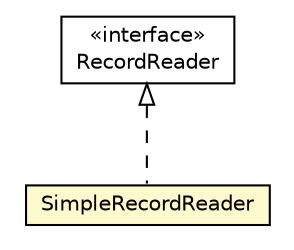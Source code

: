#!/usr/local/bin/dot
#
# Class diagram 
# Generated by UMLGraph version R5_6-24-gf6e263 (http://www.umlgraph.org/)
#

digraph G {
	edge [fontname="Helvetica",fontsize=10,labelfontname="Helvetica",labelfontsize=10];
	node [fontname="Helvetica",fontsize=10,shape=plaintext];
	nodesep=0.25;
	ranksep=0.5;
	// com.orientechnologies.orient.core.db.document.ODatabaseDocumentTx.RecordReader
	c1331410 [label=<<table title="com.orientechnologies.orient.core.db.document.ODatabaseDocumentTx.RecordReader" border="0" cellborder="1" cellspacing="0" cellpadding="2" port="p" href="./ODatabaseDocumentTx.RecordReader.html">
		<tr><td><table border="0" cellspacing="0" cellpadding="1">
<tr><td align="center" balign="center"> &#171;interface&#187; </td></tr>
<tr><td align="center" balign="center"> RecordReader </td></tr>
		</table></td></tr>
		</table>>, URL="./ODatabaseDocumentTx.RecordReader.html", fontname="Helvetica", fontcolor="black", fontsize=10.0];
	// com.orientechnologies.orient.core.db.document.ODatabaseDocumentTx.SimpleRecordReader
	c1331411 [label=<<table title="com.orientechnologies.orient.core.db.document.ODatabaseDocumentTx.SimpleRecordReader" border="0" cellborder="1" cellspacing="0" cellpadding="2" port="p" bgcolor="lemonChiffon" href="./ODatabaseDocumentTx.SimpleRecordReader.html">
		<tr><td><table border="0" cellspacing="0" cellpadding="1">
<tr><td align="center" balign="center"> SimpleRecordReader </td></tr>
		</table></td></tr>
		</table>>, URL="./ODatabaseDocumentTx.SimpleRecordReader.html", fontname="Helvetica", fontcolor="black", fontsize=10.0];
	//com.orientechnologies.orient.core.db.document.ODatabaseDocumentTx.SimpleRecordReader implements com.orientechnologies.orient.core.db.document.ODatabaseDocumentTx.RecordReader
	c1331410:p -> c1331411:p [dir=back,arrowtail=empty,style=dashed];
}

